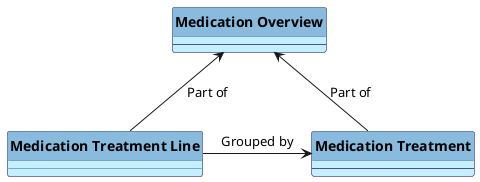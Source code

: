 @startuml
skinparam linetype polyline
hide circle
hide stereotype

skinparam class<<MD>> {
 BorderColor DarkSlateGray
 BackgroundColor WhiteSmoke
 HeaderBackgroundColor #909090
}

skinparam class<<TM>> {
 BorderColor #505090
 BackgroundColor APPLICATION
 HeaderBackgroundColor #8bd
}

    Class "**Medication Treatment**" as MT <<TM>> {
        --
    }

    Class "**Medication Treatment Line**" as MTL<<TM>>{
      '|_ medicationTreatment 0..*
    }

    Class "**Medication Overview**" as MEOW<<TM>> {
        --
    }


MTL ->  MT : "Grouped by"
MT ->  MEOW : "Part of"
MTL -u->  MEOW : "Part of"

@enduml
